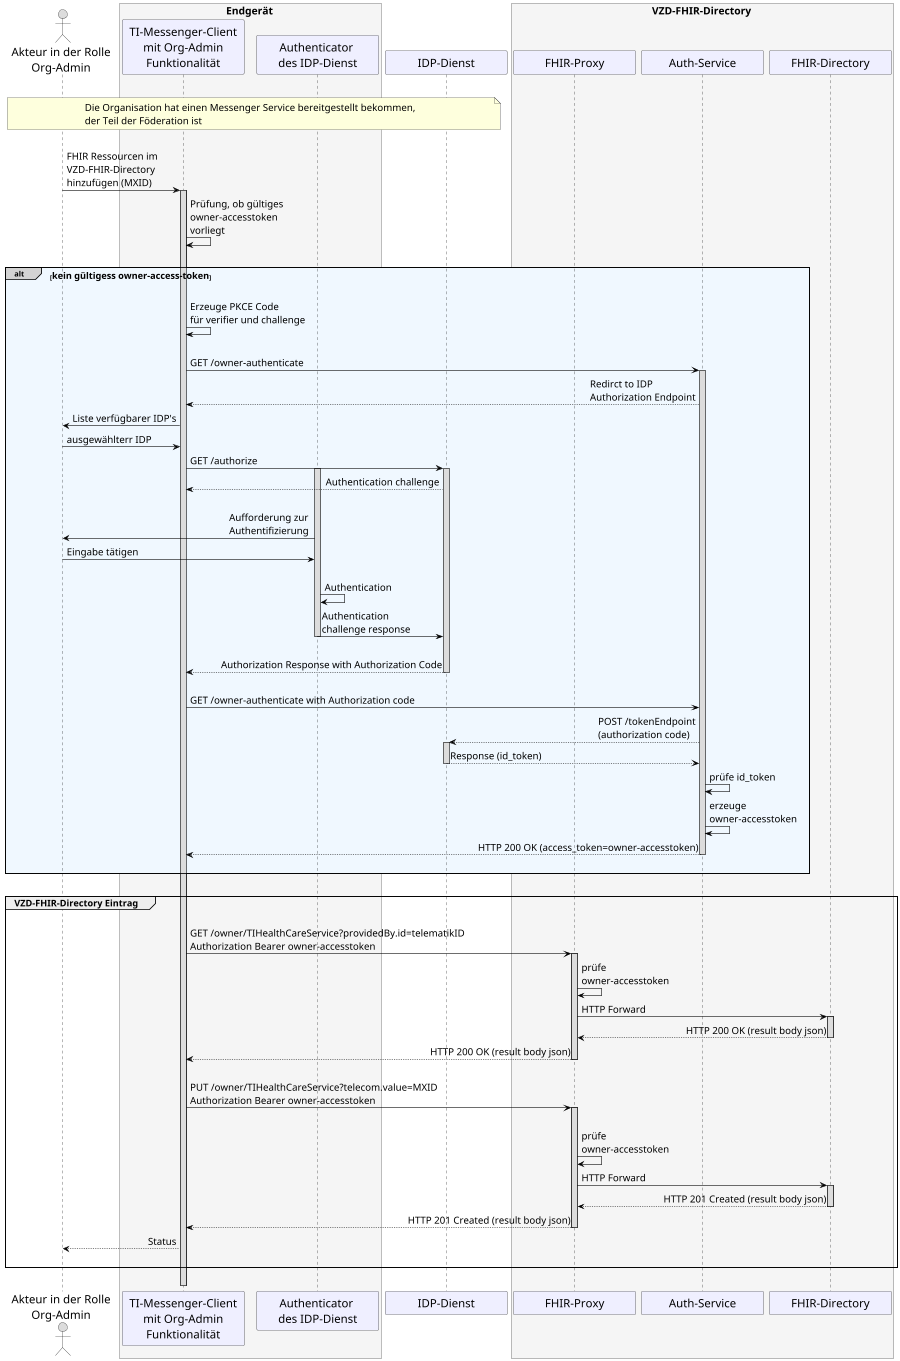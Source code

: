 /' 
# TI-Messenger 1.1
# TI-Messenger-Dienst
# UC - 10059
# Sequence Diagram
# Name: Bereitstellung eines Messenger Service für eine Organisation
'/

@startuml
skinparam sequenceMessageAlign direction
skinparam minClassWidth 200
skinparam BoxPadding 1
skinparam sequenceReferenceHeaderBackgroundColor palegreen
scale max 900 width

skinparam sequence {
ArrowColor black
ArrowFontSize 17
ActorBorderColor black
LifeLineBorderColor black
LifeLineBackgroundColor Gainsboro

ParticipantBorderColor Motivation
ParticipantBackgroundColor Motivation
ParticipantFontName Impact
ParticipantFontSize 20
ParticipantFontColor black
ParticipantBorderColor Black
ParticipantBackgroundColor MOTIVATION

ActorBackgroundColor Gainsboro
ActorFontColor black
ActorFontSize 20
ActorFontName Aapex
}
    actor U as "Akteur in der Rolle\nOrg-Admin"
    box <size:18>Endgerät</size> #WhiteSmoke
    participant C as "TI-Messenger-Client\n mit Org-Admin \nFunktionalität"
    participant A as "Authenticator \ndes IDP-Dienst"
    end box
    participant I as "IDP-Dienst" 
    box <size:18>VZD-FHIR-Directory</size> #WhiteSmoke
      participant FP as "FHIR-Proxy"
      participant Auth as "Auth-Service"
      participant VZD as "FHIR-Directory"
    end box

|||
note over U, I: <size:17>Die Organisation hat einen Messenger Service bereitgestellt bekommen, \n<size:17>der Teil der Föderation ist</size>
|||

U->C: FHIR Ressourcen im \nVZD-FHIR-Directory \nhinzufügen (MXID)
  Activate C
C->C: Prüfung, ob gültiges \nowner-accesstoken \nvorliegt

|||
alt#LightGrey #AliceBlue <size:16>kein gültigess owner-access-token</size>
|||

  C->C: Erzeuge PKCE Code \nfür verifier und challenge
  |||
  C->Auth: GET /owner-authenticate
    Activate Auth
  Auth-->C: Redirct to IDP \nAuthorization Endpoint

  C->U: Liste verfügbarer IDP's
  U->C: ausgewählterr IDP
    
  C->I: GET /authorize
    Activate A
    Activate I
  I-->C: Authentication challenge
  |||
  A->U: Aufforderung zur \nAuthentifizierung
  U->A: Eingabe tätigen
  |||
  A->A: Authentication
  A->I: Authentication \nchallenge response
    Deactivate A
  |||
  I-->C: Authorization Response with Authorization Code
    Deactivate I
      
  |||    
  C->Auth: GET /owner-authenticate with Authorization code
  Auth-->I: POST /tokenEndpoint\n(authorization code)
    Activate I
  I-->Auth: Response (id_token)
    Deactivate I
  Auth->Auth: prüfe id_token
  Auth->Auth: erzeuge \nowner-accesstoken
  Auth-->C: HTTP 200 OK (access_token=owner-accesstoken)
  ||| 
    
    Deactivate Auth
end
      
|||

group <size:16>VZD-FHIR-Directory Eintrag</size>
  |||
  C->FP: GET /owner/TIHealthCareService?providedBy.id=telematikID \nAuthorization Bearer owner-accesstoken
    Activate FP
  FP->FP: prüfe \nowner-accesstoken
  FP->VZD: HTTP Forward
    Activate VZD
  VZD-->FP: HTTP 200 OK (result body json)
    Deactivate VZD
  FP-->C: HTTP 200 OK (result body json)
    Deactivate FP
  |||
  C->FP: PUT /owner/TIHealthCareService?telecom.value=MXID \nAuthorization Bearer owner-accesstoken
  |||
    Activate FP
  FP->FP: prüfe \nowner-accesstoken
  FP->VZD: HTTP Forward
    Activate VZD
  VZD-->FP: HTTP 201 Created (result body json)
    Deactivate VZD
  FP-->C: HTTP 201 Created (result body json)
    Deactivate FP
  C-->U: Status    
  |||
end
|||

  Deactivate C
@enduml
